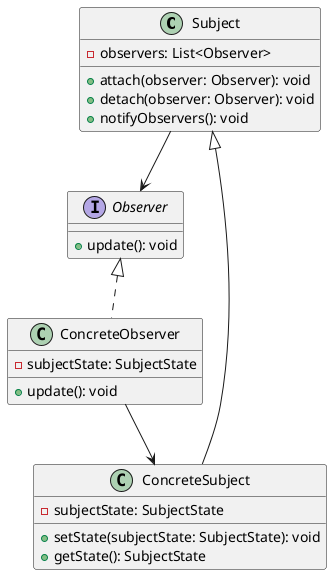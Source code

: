 @startuml
class Subject {
  -observers: List<Observer>

  +attach(observer: Observer): void
  +detach(observer: Observer): void
  +notifyObservers(): void
}

class ConcreteSubject {
  -subjectState: SubjectState

  +setState(subjectState: SubjectState): void
  +getState(): SubjectState
}

interface Observer {
  +update(): void
}

class ConcreteObserver {
  -subjectState: SubjectState

  +update(): void
}

Subject --> Observer
ConcreteSubject --|> Subject
Observer <|.. ConcreteObserver
ConcreteObserver --> ConcreteSubject
@enduml